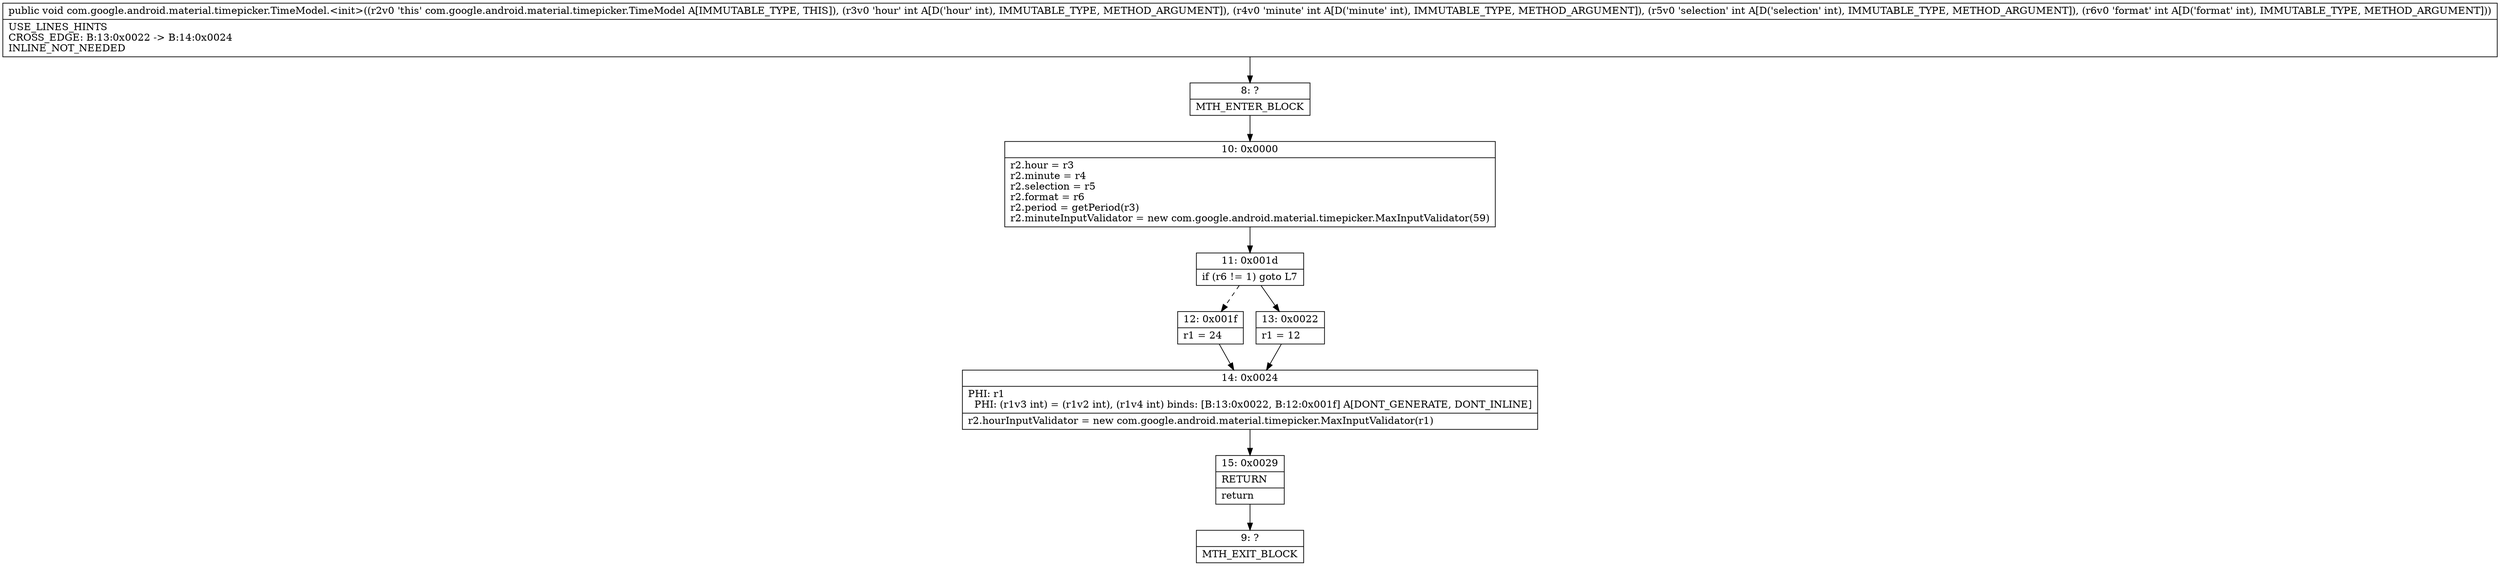 digraph "CFG forcom.google.android.material.timepicker.TimeModel.\<init\>(IIII)V" {
Node_8 [shape=record,label="{8\:\ ?|MTH_ENTER_BLOCK\l}"];
Node_10 [shape=record,label="{10\:\ 0x0000|r2.hour = r3\lr2.minute = r4\lr2.selection = r5\lr2.format = r6\lr2.period = getPeriod(r3)\lr2.minuteInputValidator = new com.google.android.material.timepicker.MaxInputValidator(59)\l}"];
Node_11 [shape=record,label="{11\:\ 0x001d|if (r6 != 1) goto L7\l}"];
Node_12 [shape=record,label="{12\:\ 0x001f|r1 = 24\l}"];
Node_14 [shape=record,label="{14\:\ 0x0024|PHI: r1 \l  PHI: (r1v3 int) = (r1v2 int), (r1v4 int) binds: [B:13:0x0022, B:12:0x001f] A[DONT_GENERATE, DONT_INLINE]\l|r2.hourInputValidator = new com.google.android.material.timepicker.MaxInputValidator(r1)\l}"];
Node_15 [shape=record,label="{15\:\ 0x0029|RETURN\l|return\l}"];
Node_9 [shape=record,label="{9\:\ ?|MTH_EXIT_BLOCK\l}"];
Node_13 [shape=record,label="{13\:\ 0x0022|r1 = 12\l}"];
MethodNode[shape=record,label="{public void com.google.android.material.timepicker.TimeModel.\<init\>((r2v0 'this' com.google.android.material.timepicker.TimeModel A[IMMUTABLE_TYPE, THIS]), (r3v0 'hour' int A[D('hour' int), IMMUTABLE_TYPE, METHOD_ARGUMENT]), (r4v0 'minute' int A[D('minute' int), IMMUTABLE_TYPE, METHOD_ARGUMENT]), (r5v0 'selection' int A[D('selection' int), IMMUTABLE_TYPE, METHOD_ARGUMENT]), (r6v0 'format' int A[D('format' int), IMMUTABLE_TYPE, METHOD_ARGUMENT]))  | USE_LINES_HINTS\lCROSS_EDGE: B:13:0x0022 \-\> B:14:0x0024\lINLINE_NOT_NEEDED\l}"];
MethodNode -> Node_8;Node_8 -> Node_10;
Node_10 -> Node_11;
Node_11 -> Node_12[style=dashed];
Node_11 -> Node_13;
Node_12 -> Node_14;
Node_14 -> Node_15;
Node_15 -> Node_9;
Node_13 -> Node_14;
}

